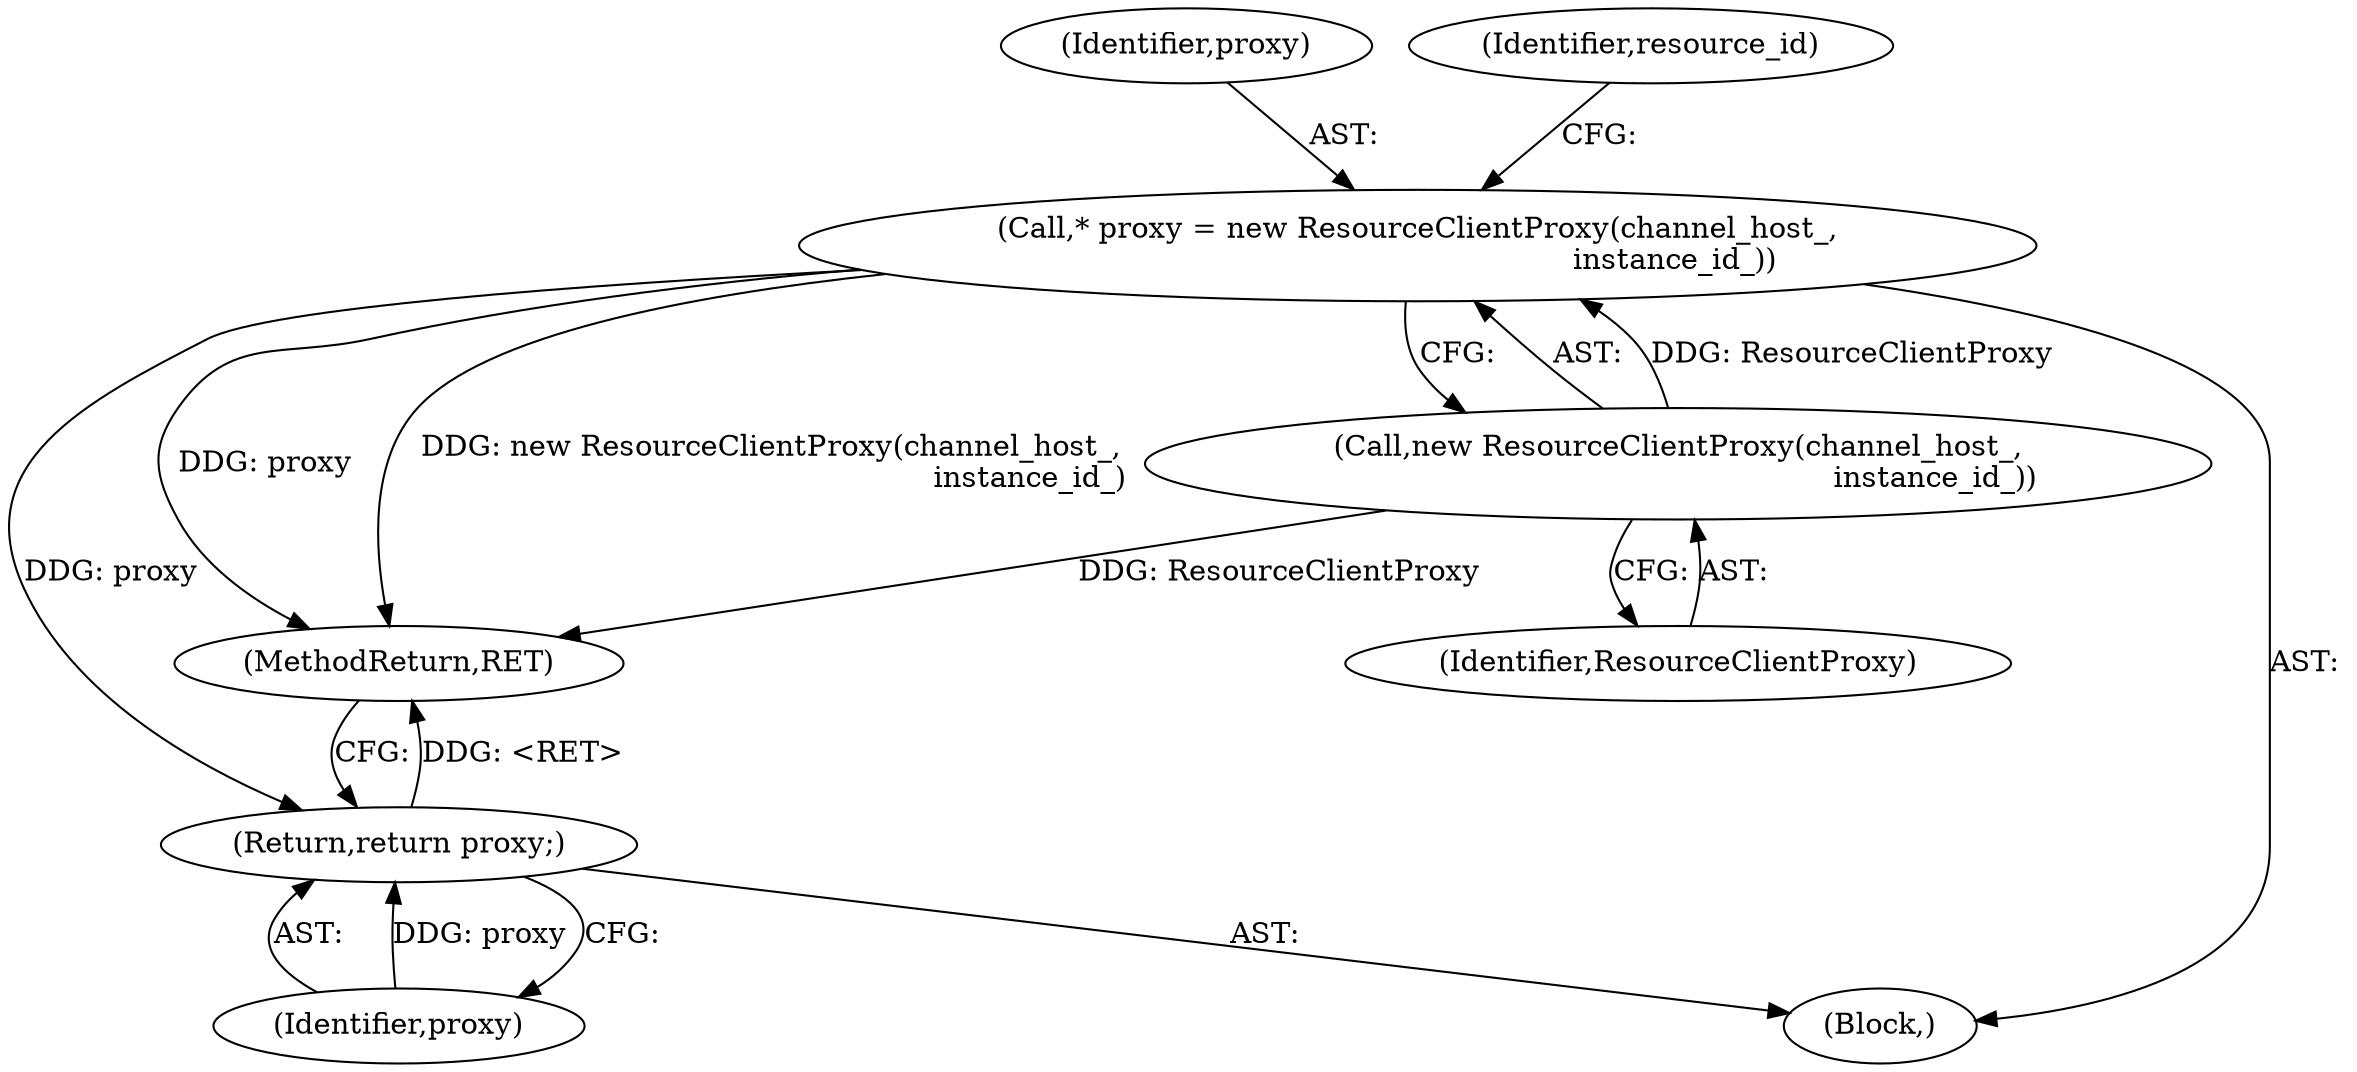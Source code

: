 digraph "0_Chrome_ea3d1d84be3d6f97bf50e76511c9e26af6895533_12@pointer" {
"1000111" [label="(Call,* proxy = new ResourceClientProxy(channel_host_,\n                                                       instance_id_))"];
"1000113" [label="(Call,new ResourceClientProxy(channel_host_,\n                                                       instance_id_))"];
"1000119" [label="(Return,return proxy;)"];
"1000113" [label="(Call,new ResourceClientProxy(channel_host_,\n                                                       instance_id_))"];
"1000120" [label="(Identifier,proxy)"];
"1000111" [label="(Call,* proxy = new ResourceClientProxy(channel_host_,\n                                                       instance_id_))"];
"1000119" [label="(Return,return proxy;)"];
"1000104" [label="(Block,)"];
"1000121" [label="(MethodReturn,RET)"];
"1000114" [label="(Identifier,ResourceClientProxy)"];
"1000112" [label="(Identifier,proxy)"];
"1000116" [label="(Identifier,resource_id)"];
"1000111" -> "1000104"  [label="AST: "];
"1000111" -> "1000113"  [label="CFG: "];
"1000112" -> "1000111"  [label="AST: "];
"1000113" -> "1000111"  [label="AST: "];
"1000116" -> "1000111"  [label="CFG: "];
"1000111" -> "1000121"  [label="DDG: proxy"];
"1000111" -> "1000121"  [label="DDG: new ResourceClientProxy(channel_host_,\n                                                       instance_id_)"];
"1000113" -> "1000111"  [label="DDG: ResourceClientProxy"];
"1000111" -> "1000119"  [label="DDG: proxy"];
"1000113" -> "1000114"  [label="CFG: "];
"1000114" -> "1000113"  [label="AST: "];
"1000113" -> "1000121"  [label="DDG: ResourceClientProxy"];
"1000119" -> "1000104"  [label="AST: "];
"1000119" -> "1000120"  [label="CFG: "];
"1000120" -> "1000119"  [label="AST: "];
"1000121" -> "1000119"  [label="CFG: "];
"1000119" -> "1000121"  [label="DDG: <RET>"];
"1000120" -> "1000119"  [label="DDG: proxy"];
}
